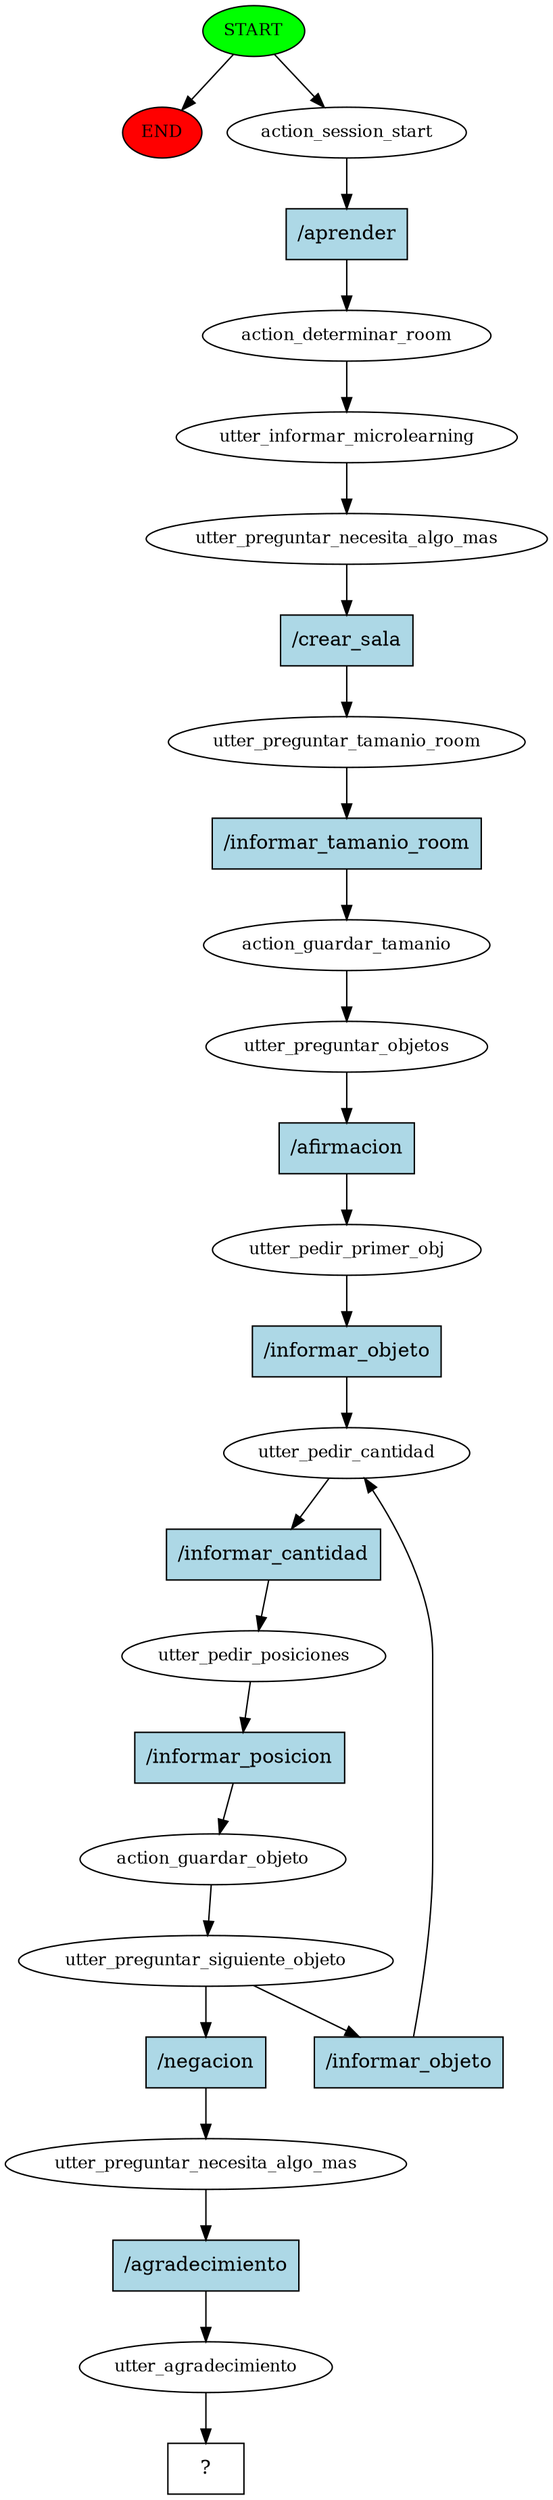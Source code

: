digraph  {
0 [class="start active", fillcolor=green, fontsize=12, label=START, style=filled];
"-1" [class=end, fillcolor=red, fontsize=12, label=END, style=filled];
1 [class=active, fontsize=12, label=action_session_start];
2 [class=active, fontsize=12, label=action_determinar_room];
3 [class=active, fontsize=12, label=utter_informar_microlearning];
4 [class=active, fontsize=12, label=utter_preguntar_necesita_algo_mas];
5 [class=active, fontsize=12, label=utter_preguntar_tamanio_room];
6 [class=active, fontsize=12, label=action_guardar_tamanio];
7 [class=active, fontsize=12, label=utter_preguntar_objetos];
8 [class=active, fontsize=12, label=utter_pedir_primer_obj];
9 [class=active, fontsize=12, label=utter_pedir_cantidad];
10 [class=active, fontsize=12, label=utter_pedir_posiciones];
11 [class=active, fontsize=12, label=action_guardar_objeto];
12 [class=active, fontsize=12, label=utter_preguntar_siguiente_objeto];
17 [class=active, fontsize=12, label=utter_preguntar_necesita_algo_mas];
18 [class=active, fontsize=12, label=utter_agradecimiento];
19 [class="intent dashed active", label="  ?  ", shape=rect];
20 [class="intent active", fillcolor=lightblue, label="/aprender", shape=rect, style=filled];
21 [class="intent active", fillcolor=lightblue, label="/crear_sala", shape=rect, style=filled];
22 [class="intent active", fillcolor=lightblue, label="/informar_tamanio_room", shape=rect, style=filled];
23 [class="intent active", fillcolor=lightblue, label="/afirmacion", shape=rect, style=filled];
24 [class="intent active", fillcolor=lightblue, label="/informar_objeto", shape=rect, style=filled];
25 [class="intent active", fillcolor=lightblue, label="/informar_cantidad", shape=rect, style=filled];
26 [class="intent active", fillcolor=lightblue, label="/informar_posicion", shape=rect, style=filled];
27 [class="intent active", fillcolor=lightblue, label="/informar_objeto", shape=rect, style=filled];
28 [class="intent active", fillcolor=lightblue, label="/negacion", shape=rect, style=filled];
29 [class="intent active", fillcolor=lightblue, label="/agradecimiento", shape=rect, style=filled];
0 -> "-1"  [class="", key=NONE, label=""];
0 -> 1  [class=active, key=NONE, label=""];
1 -> 20  [class=active, key=0];
2 -> 3  [class=active, key=NONE, label=""];
3 -> 4  [class=active, key=NONE, label=""];
4 -> 21  [class=active, key=0];
5 -> 22  [class=active, key=0];
6 -> 7  [class=active, key=NONE, label=""];
7 -> 23  [class=active, key=0];
8 -> 24  [class=active, key=0];
9 -> 25  [class=active, key=0];
10 -> 26  [class=active, key=0];
11 -> 12  [class=active, key=NONE, label=""];
12 -> 27  [class=active, key=0];
12 -> 28  [class=active, key=0];
17 -> 29  [class=active, key=0];
18 -> 19  [class=active, key=NONE, label=""];
20 -> 2  [class=active, key=0];
21 -> 5  [class=active, key=0];
22 -> 6  [class=active, key=0];
23 -> 8  [class=active, key=0];
24 -> 9  [class=active, key=0];
25 -> 10  [class=active, key=0];
26 -> 11  [class=active, key=0];
27 -> 9  [class=active, key=0];
28 -> 17  [class=active, key=0];
29 -> 18  [class=active, key=0];
}

